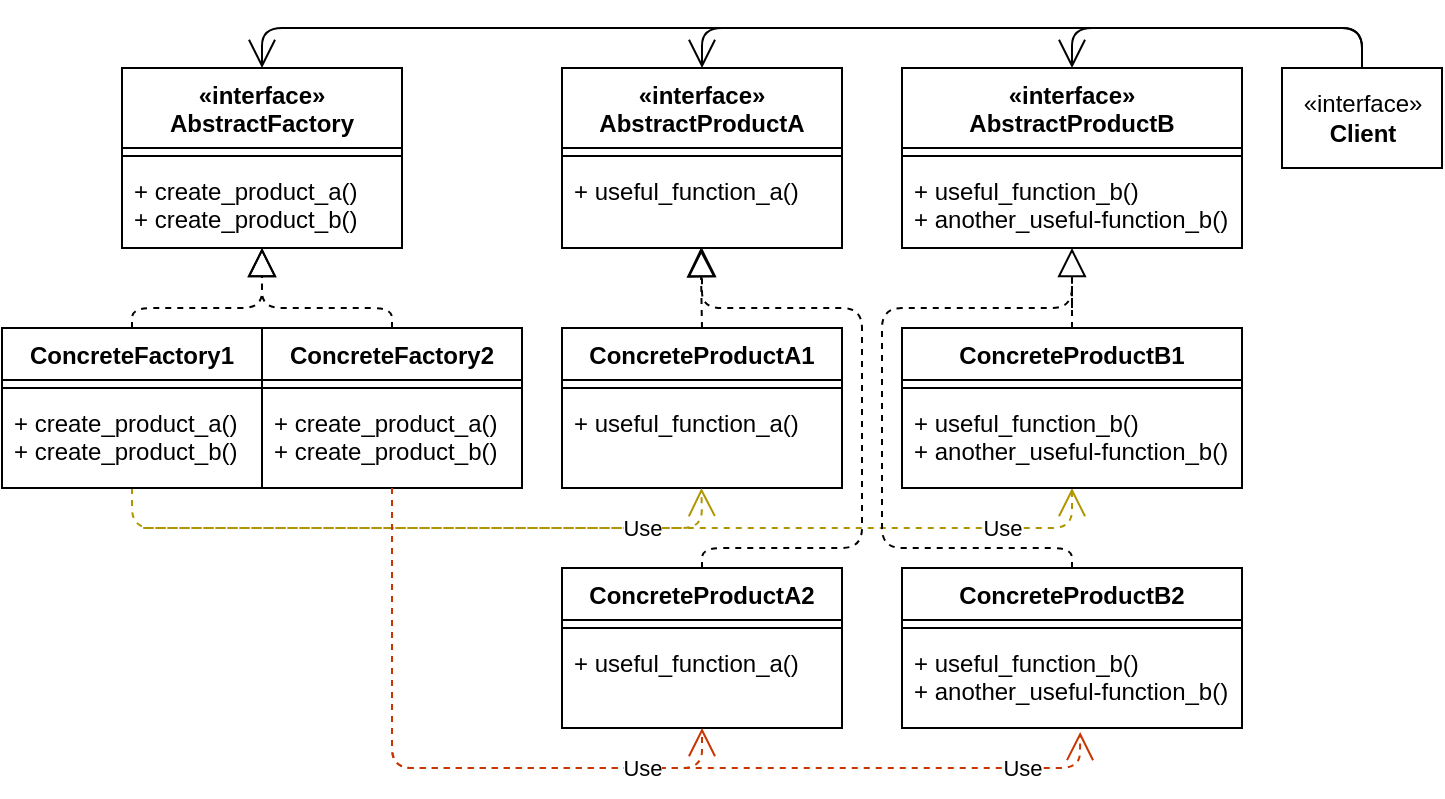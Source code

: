 <mxfile version="14.6.6" type="embed"><diagram id="23iRSUPoRavnBvh4doch" name="Page-1"><mxGraphModel dx="945" dy="431" grid="1" gridSize="10" guides="0" tooltips="0" connect="0" arrows="0" fold="1" page="1" pageScale="1" pageWidth="827" pageHeight="1169" math="0" shadow="0"><root><mxCell id="0"/><mxCell id="1" parent="0"/><mxCell id="103" value="Use" style="endArrow=open;endSize=12;dashed=1;html=1;entryX=0.5;entryY=1;entryDx=0;entryDy=0;entryPerimeter=0;fillColor=#e3c800;strokeColor=#B09500;exitX=0.5;exitY=1;exitDx=0;exitDy=0;exitPerimeter=0;" parent="1" source="9" target="58" edge="1"><mxGeometry x="0.784" width="160" relative="1" as="geometry"><mxPoint x="110" y="270" as="sourcePoint"/><mxPoint x="290" y="290" as="targetPoint"/><Array as="points"><mxPoint x="115" y="270"/><mxPoint x="585" y="270"/></Array><mxPoint as="offset"/></mxGeometry></mxCell><mxCell id="98" value="" style="endArrow=none;dashed=1;endFill=0;endSize=12;html=1;exitX=0.5;exitY=0;exitDx=0;exitDy=0;" parent="1" source="84" edge="1"><mxGeometry width="160" relative="1" as="geometry"><mxPoint x="640" y="280.0" as="sourcePoint"/><mxPoint x="585" y="160" as="targetPoint"/><Array as="points"><mxPoint x="585" y="280"/><mxPoint x="540" y="280"/><mxPoint x="490" y="280"/><mxPoint x="490" y="160"/><mxPoint x="585" y="160"/><mxPoint x="585" y="140"/></Array></mxGeometry></mxCell><mxCell id="2" value="«interface»&#10;AbstractFactory" style="swimlane;fontStyle=1;align=center;verticalAlign=top;childLayout=stackLayout;horizontal=1;startSize=40;horizontalStack=0;resizeParent=1;resizeParentMax=0;resizeLast=0;collapsible=1;marginBottom=0;" parent="1" vertex="1"><mxGeometry x="110" y="40" width="140" height="90" as="geometry"><mxRectangle x="60" y="40" width="140" height="40" as="alternateBounds"/></mxGeometry></mxCell><mxCell id="4" value="" style="line;strokeWidth=1;fillColor=none;align=left;verticalAlign=middle;spacingTop=-1;spacingLeft=3;spacingRight=3;rotatable=0;labelPosition=right;points=[];portConstraint=eastwest;" parent="2" vertex="1"><mxGeometry y="40" width="140" height="8" as="geometry"/></mxCell><mxCell id="5" value="+ create_product_a()&#10;+ create_product_b()" style="text;strokeColor=none;fillColor=none;align=left;verticalAlign=top;spacingLeft=4;spacingRight=4;overflow=hidden;rotatable=0;points=[[0,0.5],[1,0.5]];portConstraint=eastwest;" parent="2" vertex="1"><mxGeometry y="48" width="140" height="42" as="geometry"/></mxCell><mxCell id="6" value="ConcreteFactory1" style="swimlane;fontStyle=1;align=center;verticalAlign=top;childLayout=stackLayout;horizontal=1;startSize=26;horizontalStack=0;resizeParent=1;resizeParentMax=0;resizeLast=0;collapsible=1;marginBottom=0;" parent="1" vertex="1"><mxGeometry x="50" y="170" width="130" height="80" as="geometry"><mxRectangle y="150" width="130" height="26" as="alternateBounds"/></mxGeometry></mxCell><mxCell id="8" value="" style="line;strokeWidth=1;fillColor=none;align=left;verticalAlign=middle;spacingTop=-1;spacingLeft=3;spacingRight=3;rotatable=0;labelPosition=right;points=[];portConstraint=eastwest;" parent="6" vertex="1"><mxGeometry y="26" width="130" height="8" as="geometry"/></mxCell><mxCell id="9" value="+ create_product_a()&#10;+ create_product_b()" style="text;strokeColor=none;fillColor=none;align=left;verticalAlign=top;spacingLeft=4;spacingRight=4;overflow=hidden;rotatable=0;points=[[0,0.5],[1,0.5]];portConstraint=eastwest;" parent="6" vertex="1"><mxGeometry y="34" width="130" height="46" as="geometry"/></mxCell><mxCell id="10" value="ConcreteFactory2" style="swimlane;fontStyle=1;align=center;verticalAlign=top;childLayout=stackLayout;horizontal=1;startSize=26;horizontalStack=0;resizeParent=1;resizeParentMax=0;resizeLast=0;collapsible=1;marginBottom=0;" parent="1" vertex="1"><mxGeometry x="180" y="170" width="130" height="80" as="geometry"><mxRectangle x="150" y="150" width="130" height="26" as="alternateBounds"/></mxGeometry></mxCell><mxCell id="12" value="" style="line;strokeWidth=1;fillColor=none;align=left;verticalAlign=middle;spacingTop=-1;spacingLeft=3;spacingRight=3;rotatable=0;labelPosition=right;points=[];portConstraint=eastwest;" parent="10" vertex="1"><mxGeometry y="26" width="130" height="8" as="geometry"/></mxCell><mxCell id="13" value="+ create_product_a()&#10;+ create_product_b()" style="text;strokeColor=none;fillColor=none;align=left;verticalAlign=top;spacingLeft=4;spacingRight=4;overflow=hidden;rotatable=0;points=[[0,0.5],[1,0.5]];portConstraint=eastwest;" parent="10" vertex="1"><mxGeometry y="34" width="130" height="46" as="geometry"/></mxCell><mxCell id="32" value="«interface»&#10;AbstractProductA" style="swimlane;fontStyle=1;align=center;verticalAlign=top;childLayout=stackLayout;horizontal=1;startSize=40;horizontalStack=0;resizeParent=1;resizeParentMax=0;resizeLast=0;collapsible=1;marginBottom=0;" parent="1" vertex="1"><mxGeometry x="330" y="40" width="140" height="90" as="geometry"><mxRectangle x="280" y="20" width="140" height="26" as="alternateBounds"/></mxGeometry></mxCell><mxCell id="34" value="" style="line;strokeWidth=1;fillColor=none;align=left;verticalAlign=middle;spacingTop=-1;spacingLeft=3;spacingRight=3;rotatable=0;labelPosition=right;points=[];portConstraint=eastwest;" parent="32" vertex="1"><mxGeometry y="40" width="140" height="8" as="geometry"/></mxCell><mxCell id="35" value="+ useful_function_a()" style="text;strokeColor=none;fillColor=none;align=left;verticalAlign=top;spacingLeft=4;spacingRight=4;overflow=hidden;rotatable=0;points=[[0,0.5],[1,0.5]];portConstraint=eastwest;" parent="32" vertex="1"><mxGeometry y="48" width="140" height="42" as="geometry"/></mxCell><mxCell id="36" value="«interface»&#10;AbstractProductB" style="swimlane;fontStyle=1;align=center;verticalAlign=top;childLayout=stackLayout;horizontal=1;startSize=40;horizontalStack=0;resizeParent=1;resizeParentMax=0;resizeLast=0;collapsible=1;marginBottom=0;" parent="1" vertex="1"><mxGeometry x="500" y="40" width="170" height="90" as="geometry"><mxRectangle x="420" y="20" width="140" height="26" as="alternateBounds"/></mxGeometry></mxCell><mxCell id="37" value="" style="line;strokeWidth=1;fillColor=none;align=left;verticalAlign=middle;spacingTop=-1;spacingLeft=3;spacingRight=3;rotatable=0;labelPosition=right;points=[];portConstraint=eastwest;" parent="36" vertex="1"><mxGeometry y="40" width="170" height="8" as="geometry"/></mxCell><mxCell id="38" value="+ useful_function_b()&#10;+ another_useful-function_b()" style="text;strokeColor=none;fillColor=none;align=left;verticalAlign=top;spacingLeft=4;spacingRight=4;overflow=hidden;rotatable=0;points=[[0,0.5],[1,0.5]];portConstraint=eastwest;" parent="36" vertex="1"><mxGeometry y="48" width="170" height="42" as="geometry"/></mxCell><mxCell id="39" value="ConcreteProductA1" style="swimlane;fontStyle=1;align=center;verticalAlign=top;childLayout=stackLayout;horizontal=1;startSize=26;horizontalStack=0;resizeParent=1;resizeParentMax=0;resizeLast=0;collapsible=1;marginBottom=0;" parent="1" vertex="1"><mxGeometry x="330" y="170" width="140" height="80" as="geometry"><mxRectangle x="280" y="170" width="140" height="26" as="alternateBounds"/></mxGeometry></mxCell><mxCell id="41" value="" style="line;strokeWidth=1;fillColor=none;align=left;verticalAlign=middle;spacingTop=-1;spacingLeft=3;spacingRight=3;rotatable=0;labelPosition=right;points=[];portConstraint=eastwest;" parent="39" vertex="1"><mxGeometry y="26" width="140" height="8" as="geometry"/></mxCell><mxCell id="42" value="+ useful_function_a()" style="text;strokeColor=none;fillColor=none;align=left;verticalAlign=top;spacingLeft=4;spacingRight=4;overflow=hidden;rotatable=0;points=[[0,0.5],[1,0.5]];portConstraint=eastwest;" parent="39" vertex="1"><mxGeometry y="34" width="140" height="46" as="geometry"/></mxCell><mxCell id="65" value="«interface»&lt;br&gt;&lt;b&gt;Client&lt;/b&gt;" style="html=1;" parent="1" vertex="1"><mxGeometry x="690" y="40" width="80" height="50" as="geometry"/></mxCell><mxCell id="81" value="ConcreteProductA2" style="swimlane;fontStyle=1;align=center;verticalAlign=top;childLayout=stackLayout;horizontal=1;startSize=26;horizontalStack=0;resizeParent=1;resizeParentMax=0;resizeLast=0;collapsible=1;marginBottom=0;" parent="1" vertex="1"><mxGeometry x="330" y="290" width="140" height="80" as="geometry"><mxRectangle x="280" y="260" width="140" height="26" as="alternateBounds"/></mxGeometry></mxCell><mxCell id="82" value="" style="line;strokeWidth=1;fillColor=none;align=left;verticalAlign=middle;spacingTop=-1;spacingLeft=3;spacingRight=3;rotatable=0;labelPosition=right;points=[];portConstraint=eastwest;" parent="81" vertex="1"><mxGeometry y="26" width="140" height="8" as="geometry"/></mxCell><mxCell id="83" value="+ useful_function_a()" style="text;strokeColor=none;fillColor=none;align=left;verticalAlign=top;spacingLeft=4;spacingRight=4;overflow=hidden;rotatable=0;points=[[0,0.5],[1,0.5]];portConstraint=eastwest;" parent="81" vertex="1"><mxGeometry y="34" width="140" height="46" as="geometry"/></mxCell><mxCell id="84" value="ConcreteProductB2" style="swimlane;fontStyle=1;align=center;verticalAlign=top;childLayout=stackLayout;horizontal=1;startSize=26;horizontalStack=0;resizeParent=1;resizeParentMax=0;resizeLast=0;collapsible=1;marginBottom=0;" parent="1" vertex="1"><mxGeometry x="500" y="290" width="170" height="80" as="geometry"><mxRectangle x="420" y="260" width="170" height="26" as="alternateBounds"/></mxGeometry></mxCell><mxCell id="85" value="" style="line;strokeWidth=1;fillColor=none;align=left;verticalAlign=middle;spacingTop=-1;spacingLeft=3;spacingRight=3;rotatable=0;labelPosition=right;points=[];portConstraint=eastwest;" parent="84" vertex="1"><mxGeometry y="26" width="170" height="8" as="geometry"/></mxCell><mxCell id="86" value="+ useful_function_b()&#10;+ another_useful-function_b()" style="text;strokeColor=none;fillColor=none;align=left;verticalAlign=top;spacingLeft=4;spacingRight=4;overflow=hidden;rotatable=0;points=[[0,0.5],[1,0.5]];portConstraint=eastwest;" parent="84" vertex="1"><mxGeometry y="34" width="170" height="46" as="geometry"/></mxCell><mxCell id="89" value="" style="endArrow=block;dashed=1;endFill=0;endSize=12;html=1;exitX=0.5;exitY=0;exitDx=0;exitDy=0;entryX=0.5;entryY=1;entryDx=0;entryDy=0;entryPerimeter=0;" parent="1" source="6" target="5" edge="1"><mxGeometry width="160" relative="1" as="geometry"><mxPoint x="110" y="150" as="sourcePoint"/><mxPoint x="270" y="150" as="targetPoint"/><Array as="points"><mxPoint x="115" y="160"/><mxPoint x="180" y="160"/></Array></mxGeometry></mxCell><mxCell id="90" value="" style="endArrow=block;dashed=1;endFill=0;endSize=12;html=1;exitX=0.5;exitY=0;exitDx=0;exitDy=0;" parent="1" source="10" edge="1"><mxGeometry width="160" relative="1" as="geometry"><mxPoint x="240" y="160" as="sourcePoint"/><mxPoint x="180" y="130" as="targetPoint"/><Array as="points"><mxPoint x="245" y="160"/><mxPoint x="180" y="160"/></Array></mxGeometry></mxCell><mxCell id="91" value="" style="endArrow=open;endFill=1;endSize=12;html=1;exitX=0.5;exitY=0;exitDx=0;exitDy=0;entryX=0.5;entryY=0;entryDx=0;entryDy=0;" parent="1" source="65" target="2" edge="1"><mxGeometry width="160" relative="1" as="geometry"><mxPoint x="690" y="10" as="sourcePoint"/><mxPoint x="850" y="10" as="targetPoint"/><Array as="points"><mxPoint x="730" y="20"/><mxPoint x="180" y="20"/></Array></mxGeometry></mxCell><mxCell id="92" value="" style="endArrow=open;endFill=1;endSize=12;html=1;entryX=0.5;entryY=0;entryDx=0;entryDy=0;" parent="1" target="36" edge="1"><mxGeometry width="160" relative="1" as="geometry"><mxPoint x="660" y="20" as="sourcePoint"/><mxPoint x="850" y="40" as="targetPoint"/><Array as="points"><mxPoint x="585" y="20"/></Array></mxGeometry></mxCell><mxCell id="93" value="" style="endArrow=open;endFill=1;endSize=12;html=1;entryX=0.5;entryY=0;entryDx=0;entryDy=0;exitX=0.5;exitY=0;exitDx=0;exitDy=0;" parent="1" source="65" target="32" edge="1"><mxGeometry width="160" relative="1" as="geometry"><mxPoint x="690" y="40" as="sourcePoint"/><mxPoint x="850" y="40" as="targetPoint"/><Array as="points"><mxPoint x="730" y="20"/><mxPoint x="400" y="20"/></Array></mxGeometry></mxCell><mxCell id="94" value="" style="endArrow=block;dashed=1;endFill=0;endSize=12;html=1;exitX=0.5;exitY=0;exitDx=0;exitDy=0;entryX=0.495;entryY=1.004;entryDx=0;entryDy=0;entryPerimeter=0;" parent="1" source="39" target="35" edge="1"><mxGeometry width="160" relative="1" as="geometry"><mxPoint x="400" y="150" as="sourcePoint"/><mxPoint x="560" y="150" as="targetPoint"/></mxGeometry></mxCell><mxCell id="97" value="" style="endArrow=block;dashed=1;endFill=0;endSize=12;html=1;exitX=0.5;exitY=0;exitDx=0;exitDy=0;" parent="1" source="81" edge="1"><mxGeometry width="160" relative="1" as="geometry"><mxPoint x="300" y="294" as="sourcePoint"/><mxPoint x="400" y="130" as="targetPoint"/><Array as="points"><mxPoint x="400" y="280"/><mxPoint x="440" y="280"/><mxPoint x="480" y="280"/><mxPoint x="480" y="210"/><mxPoint x="480" y="160"/><mxPoint x="400" y="160"/></Array></mxGeometry></mxCell><mxCell id="56" value="ConcreteProductB1" style="swimlane;fontStyle=1;align=center;verticalAlign=top;childLayout=stackLayout;horizontal=1;startSize=26;horizontalStack=0;resizeParent=1;resizeParentMax=0;resizeLast=0;collapsible=1;marginBottom=0;" parent="1" vertex="1"><mxGeometry x="500" y="170" width="170" height="80" as="geometry"><mxRectangle x="420" y="120" width="150" height="26" as="alternateBounds"/></mxGeometry></mxCell><mxCell id="57" value="" style="line;strokeWidth=1;fillColor=none;align=left;verticalAlign=middle;spacingTop=-1;spacingLeft=3;spacingRight=3;rotatable=0;labelPosition=right;points=[];portConstraint=eastwest;" parent="56" vertex="1"><mxGeometry y="26" width="170" height="8" as="geometry"/></mxCell><mxCell id="58" value="+ useful_function_b()&#10;+ another_useful-function_b()" style="text;strokeColor=none;fillColor=none;align=left;verticalAlign=top;spacingLeft=4;spacingRight=4;overflow=hidden;rotatable=0;points=[[0,0.5],[1,0.5]];portConstraint=eastwest;" parent="56" vertex="1"><mxGeometry y="34" width="170" height="46" as="geometry"/></mxCell><mxCell id="95" value="" style="endArrow=block;dashed=1;endFill=0;endSize=12;html=1;exitX=0.5;exitY=0;exitDx=0;exitDy=0;" parent="1" source="56" target="38" edge="1"><mxGeometry width="160" relative="1" as="geometry"><mxPoint x="550" y="150" as="sourcePoint"/><mxPoint x="710" y="150" as="targetPoint"/></mxGeometry></mxCell><mxCell id="102" value="Use" style="endArrow=open;endSize=12;dashed=1;html=1;exitX=0.5;exitY=1;exitDx=0;exitDy=0;exitPerimeter=0;entryX=0.524;entryY=1.043;entryDx=0;entryDy=0;entryPerimeter=0;fillColor=#fa6800;strokeColor=#C73500;" parent="1" source="13" target="86" edge="1"><mxGeometry x="0.813" width="160" relative="1" as="geometry"><mxPoint x="250" y="250" as="sourcePoint"/><mxPoint x="590" y="380" as="targetPoint"/><Array as="points"><mxPoint x="245" y="390"/><mxPoint x="589" y="390"/></Array><mxPoint as="offset"/></mxGeometry></mxCell><mxCell id="99" value="Use" style="endArrow=open;endSize=12;dashed=1;html=1;entryX=0.498;entryY=1;entryDx=0;entryDy=0;entryPerimeter=0;fillColor=#e3c800;strokeColor=#B09500;" parent="1" target="42" edge="1"><mxGeometry x="0.688" width="160" relative="1" as="geometry"><mxPoint x="130" y="270" as="sourcePoint"/><mxPoint x="260" y="290" as="targetPoint"/><Array as="points"><mxPoint x="115" y="270"/><mxPoint x="320" y="270"/><mxPoint x="400" y="270"/></Array><mxPoint as="offset"/></mxGeometry></mxCell><mxCell id="100" value="Use" style="endArrow=open;endSize=12;dashed=1;html=1;exitX=0.5;exitY=1;exitDx=0;exitDy=0;exitPerimeter=0;entryX=0.5;entryY=1;entryDx=0;entryDy=0;fillColor=#fa6800;strokeColor=#C73500;entryPerimeter=0;" parent="1" source="13" target="83" edge="1"><mxGeometry x="0.682" width="160" relative="1" as="geometry"><mxPoint x="220" y="400" as="sourcePoint"/><mxPoint x="380" y="400" as="targetPoint"/><Array as="points"><mxPoint x="245" y="390"/><mxPoint x="400" y="390"/></Array><mxPoint as="offset"/></mxGeometry></mxCell></root></mxGraphModel></diagram></mxfile>